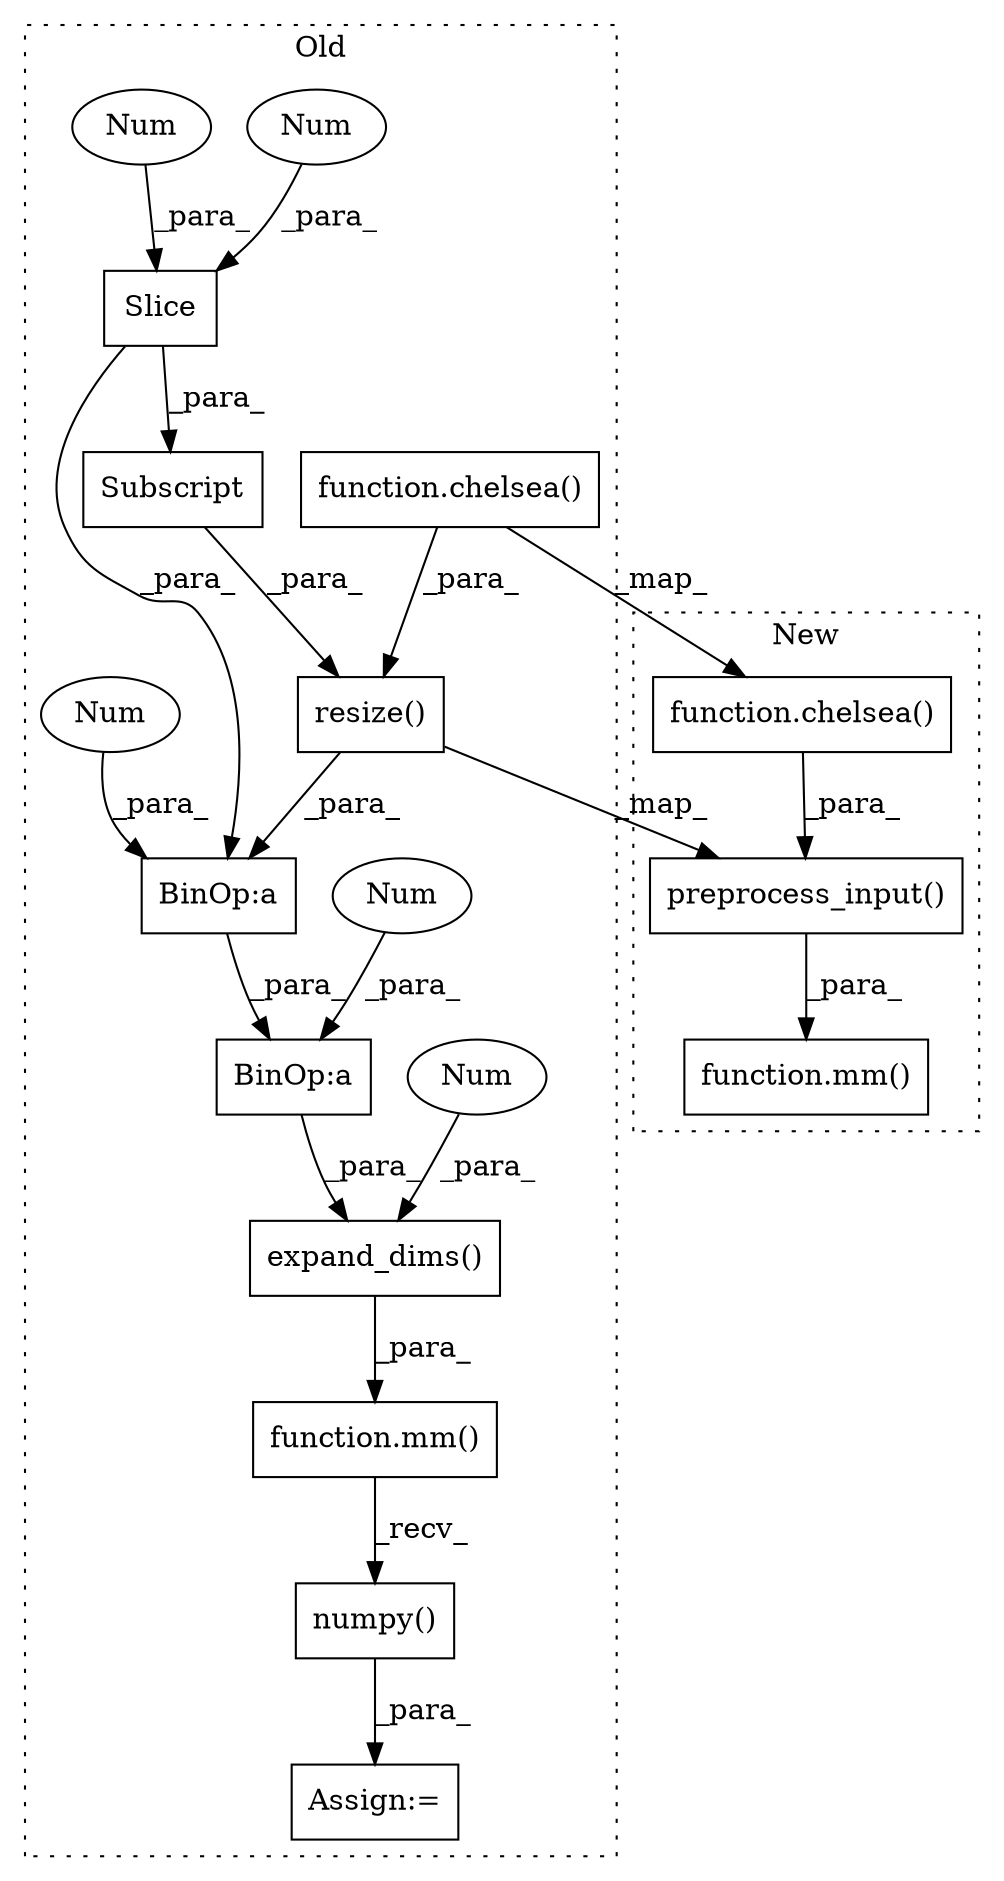digraph G {
subgraph cluster0 {
1 [label="function.chelsea()" a="75" s="8898" l="9" shape="box"];
4 [label="resize()" a="75" s="8882,8928" l="16,1" shape="box"];
5 [label="Subscript" a="63" s="8909,0" l="19,0" shape="box"];
6 [label="expand_dims()" a="75" s="8963,8994" l="15,1" shape="box"];
8 [label="function.mm()" a="75" s="8960,8995" l="3,1" shape="box"];
9 [label="Slice" a="80" s="8924" l="3" shape="box"];
10 [label="numpy()" a="75" s="8960" l="44" shape="box"];
11 [label="Num" a="76" s="8993" l="1" shape="ellipse"];
12 [label="Num" a="76" s="8924" l="1" shape="ellipse"];
13 [label="Num" a="76" s="8926" l="1" shape="ellipse"];
14 [label="BinOp:a" a="82" s="8981" l="3" shape="box"];
15 [label="BinOp:a" a="82" s="8981" l="9" shape="box"];
16 [label="Num" a="76" s="8990" l="1" shape="ellipse"];
17 [label="Num" a="76" s="8984" l="3" shape="ellipse"];
18 [label="Assign:=" a="68" s="8957" l="3" shape="box"];
label = "Old";
style="dotted";
}
subgraph cluster1 {
2 [label="function.chelsea()" a="75" s="8189" l="9" shape="box"];
3 [label="preprocess_input()" a="75" s="8169,8198" l="20,1" shape="box"];
7 [label="function.mm()" a="75" s="8166,8199" l="3,1" shape="box"];
label = "New";
style="dotted";
}
1 -> 2 [label="_map_"];
1 -> 4 [label="_para_"];
2 -> 3 [label="_para_"];
3 -> 7 [label="_para_"];
4 -> 3 [label="_map_"];
4 -> 14 [label="_para_"];
5 -> 4 [label="_para_"];
6 -> 8 [label="_para_"];
8 -> 10 [label="_recv_"];
9 -> 14 [label="_para_"];
9 -> 5 [label="_para_"];
10 -> 18 [label="_para_"];
11 -> 6 [label="_para_"];
12 -> 9 [label="_para_"];
13 -> 9 [label="_para_"];
14 -> 15 [label="_para_"];
15 -> 6 [label="_para_"];
16 -> 15 [label="_para_"];
17 -> 14 [label="_para_"];
}
